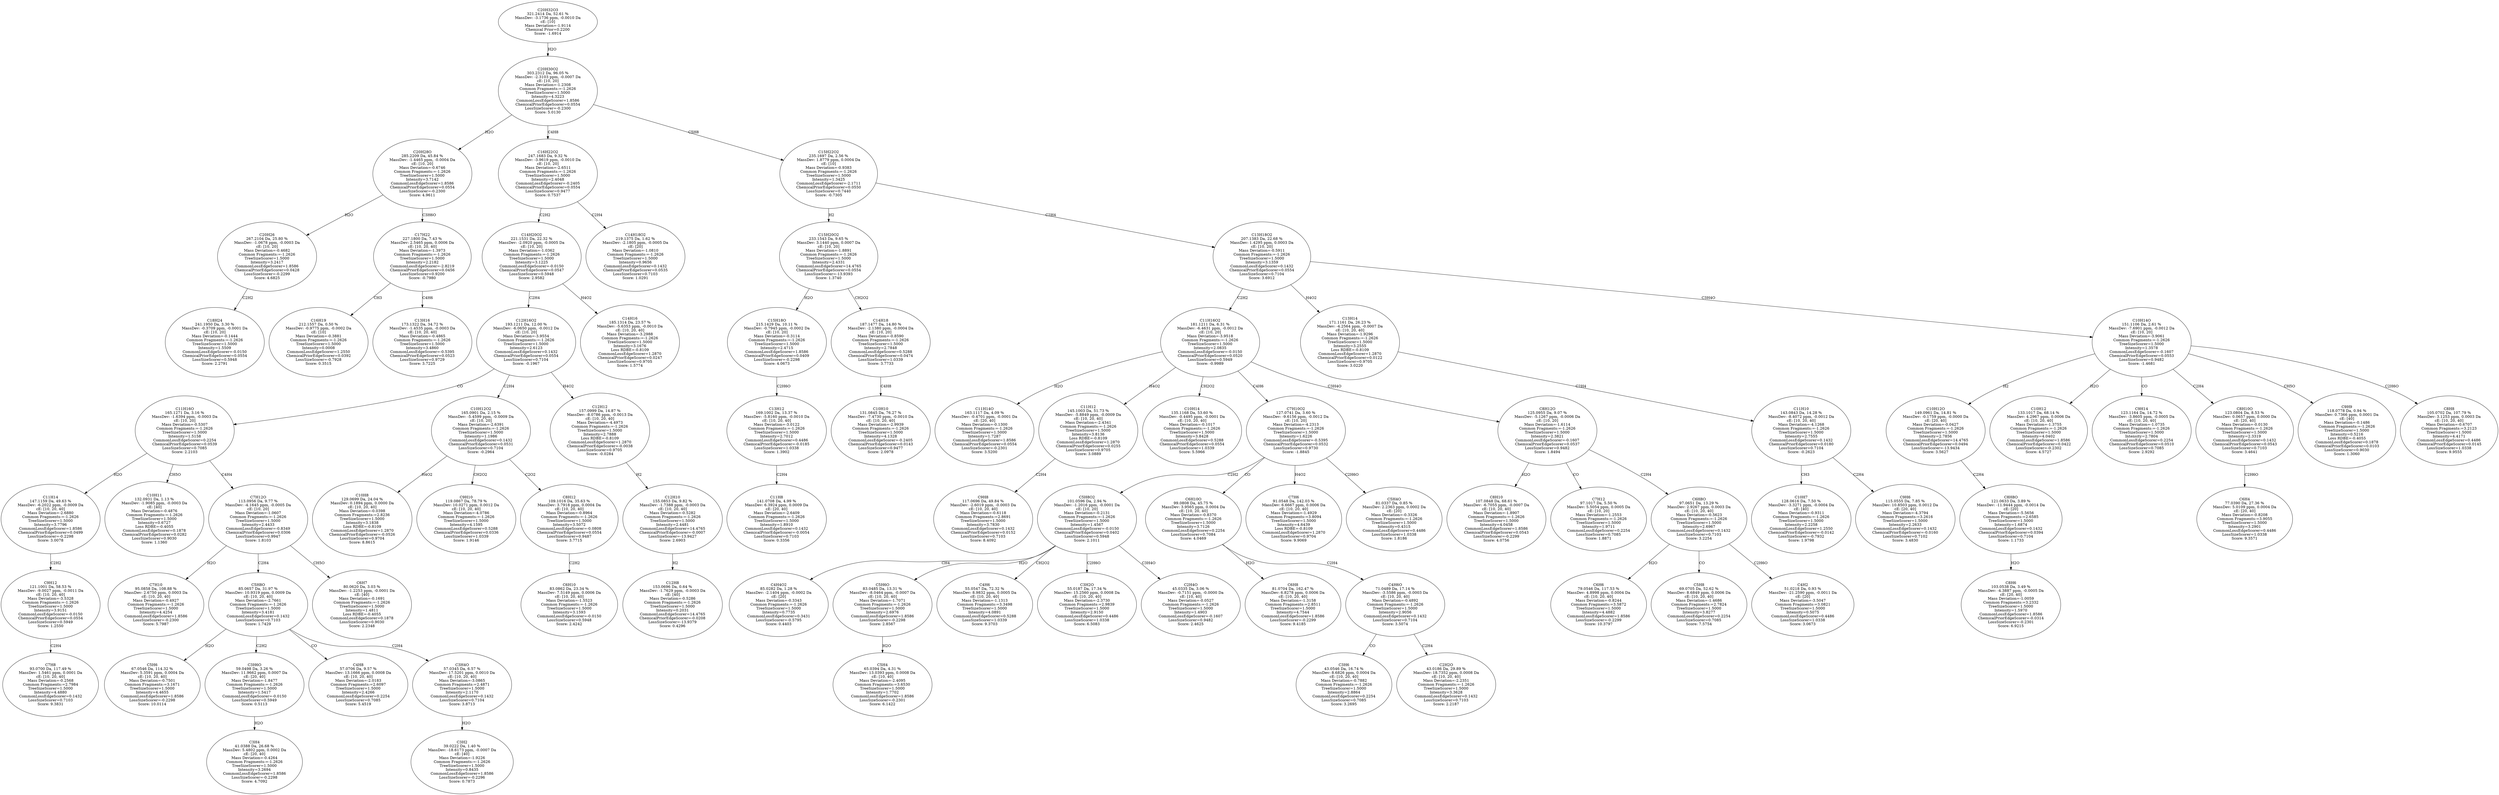 strict digraph {
v1 [label="C18H24\n241.1950 Da, 3.30 %\nMassDev: -0.3709 ppm, -0.0001 Da\ncE: [10, 20]\nMass Deviation=-0.1444\nCommon Fragments:=-1.2626\nTreeSizeScorer=1.5000\nIntensity=1.5509\nCommonLossEdgeScorer=-0.0150\nChemicalPriorEdgeScorer=0.0554\nLossSizeScorer=0.5948\nScore: 2.2791"];
v2 [label="C20H26\n267.2104 Da, 25.80 %\nMassDev: -1.0678 ppm, -0.0003 Da\ncE: [10, 20]\nMass Deviation=-0.4682\nCommon Fragments:=-1.2626\nTreeSizeScorer=1.5000\nIntensity=3.2417\nCommonLossEdgeScorer=1.8586\nChemicalPriorEdgeScorer=0.0428\nLossSizeScorer=-0.2299\nScore: 4.6825"];
v3 [label="C16H19\n212.1557 Da, 0.50 %\nMassDev: -0.9775 ppm, -0.0002 Da\ncE: [10]\nMass Deviation=-0.3881\nCommon Fragments:=-1.2626\nTreeSizeScorer=1.5000\nIntensity=0.0008\nCommonLossEdgeScorer=1.2550\nChemicalPriorEdgeScorer=0.0392\nLossSizeScorer=-0.7928\nScore: 0.3515"];
v4 [label="C13H16\n173.1322 Da, 34.72 %\nMassDev: -1.4535 ppm, -0.0003 Da\ncE: [10, 20, 40]\nMass Deviation=-0.4865\nCommon Fragments:=-1.2626\nTreeSizeScorer=1.5000\nIntensity=3.4860\nCommonLossEdgeScorer=-0.5395\nChemicalPriorEdgeScorer=0.0523\nLossSizeScorer=0.9729\nScore: 3.7225"];
v5 [label="C17H22\n227.1800 Da, 7.43 %\nMassDev: 2.5465 ppm, 0.0006 Da\ncE: [10, 20, 40]\nMass Deviation=-1.3973\nCommon Fragments:=-1.2626\nTreeSizeScorer=1.5000\nIntensity=2.2182\nCommonLossEdgeScorer=-2.8219\nChemicalPriorEdgeScorer=0.0456\nLossSizeScorer=0.9200\nScore: -0.7980"];
v6 [label="C20H28O\n285.2209 Da, 45.84 %\nMassDev: -1.4465 ppm, -0.0004 Da\ncE: [10, 20]\nMass Deviation=-0.6746\nCommon Fragments:=-1.2626\nTreeSizeScorer=1.5000\nIntensity=3.7142\nCommonLossEdgeScorer=1.8586\nChemicalPriorEdgeScorer=0.0554\nLossSizeScorer=-0.2300\nScore: 4.9611"];
v7 [label="C7H8\n93.0700 Da, 117.49 %\nMassDev: 1.5461 ppm, 0.0001 Da\ncE: [10, 20, 40]\nMass Deviation=-0.2568\nCommon Fragments:=2.7984\nTreeSizeScorer=1.5000\nIntensity=4.4880\nCommonLossEdgeScorer=0.1432\nLossSizeScorer=0.7103\nScore: 9.3831"];
v8 [label="C9H12\n121.1001 Da, 58.53 %\nMassDev: -9.0027 ppm, -0.0011 Da\ncE: [10, 20, 40]\nMass Deviation=-3.5328\nCommon Fragments:=-1.2626\nTreeSizeScorer=1.5000\nIntensity=3.9151\nCommonLossEdgeScorer=-0.0150\nChemicalPriorEdgeScorer=0.0554\nLossSizeScorer=0.5949\nScore: 1.2550"];
v9 [label="C11H14\n147.1159 Da, 49.63 %\nMassDev: -6.2022 ppm, -0.0009 Da\ncE: [10, 20, 40]\nMass Deviation=-2.6880\nCommon Fragments:=-1.2626\nTreeSizeScorer=1.5000\nIntensity=3.7796\nCommonLossEdgeScorer=1.8586\nChemicalPriorEdgeScorer=0.0499\nLossSizeScorer=-0.2298\nScore: 3.0078"];
v10 [label="C10H11\n132.0931 Da, 1.13 %\nMassDev: -1.9085 ppm, -0.0003 Da\ncE: [40]\nMass Deviation=-0.4876\nCommon Fragments:=-1.2626\nTreeSizeScorer=1.5000\nIntensity=0.6727\nLoss RDBE=-0.4055\nCommonLossEdgeScorer=0.1878\nChemicalPriorEdgeScorer=0.0282\nLossSizeScorer=0.9030\nScore: 1.1360"];
v11 [label="C7H10\n95.0858 Da, 108.88 %\nMassDev: 2.6750 ppm, 0.0003 Da\ncE: [10, 20, 40]\nMass Deviation=-0.4927\nCommon Fragments:=-1.2626\nTreeSizeScorer=1.5000\nIntensity=4.4254\nCommonLossEdgeScorer=1.8586\nLossSizeScorer=-0.2300\nScore: 5.7987"];
v12 [label="C5H6\n67.0546 Da, 114.32 %\nMassDev: 5.3591 ppm, 0.0004 Da\ncE: [10, 20, 40]\nMass Deviation=-0.7501\nCommon Fragments:=3.1671\nTreeSizeScorer=1.5000\nIntensity=4.4655\nCommonLossEdgeScorer=1.8586\nLossSizeScorer=-0.2298\nScore: 10.0114"];
v13 [label="C3H4\n41.0388 Da, 26.68 %\nMassDev: 5.4802 ppm, 0.0002 Da\ncE: [20, 40]\nMass Deviation=-0.4264\nCommon Fragments:=-1.2626\nTreeSizeScorer=1.5000\nIntensity=3.2694\nCommonLossEdgeScorer=1.8586\nLossSizeScorer=-0.2298\nScore: 4.7092"];
v14 [label="C3H6O\n59.0498 Da, 3.26 %\nMassDev: 11.9662 ppm, 0.0007 Da\ncE: [20, 40]\nMass Deviation=-1.8477\nCommon Fragments:=-1.2626\nTreeSizeScorer=1.5000\nIntensity=1.5417\nCommonLossEdgeScorer=-0.0150\nLossSizeScorer=0.5949\nScore: 0.5113"];
v15 [label="C4H8\n57.0706 Da, 9.57 %\nMassDev: 13.1666 ppm, 0.0008 Da\ncE: [10, 20, 40]\nMass Deviation=-2.0183\nCommon Fragments:=2.6097\nTreeSizeScorer=1.5000\nIntensity=2.4266\nCommonLossEdgeScorer=0.2254\nLossSizeScorer=0.7085\nScore: 5.4519"];
v16 [label="C3H2\n39.0222 Da, 1.40 %\nMassDev: -18.6173 ppm, -0.0007 Da\ncE: [40]\nMass Deviation=-1.9226\nCommon Fragments:=-1.2626\nTreeSizeScorer=1.5000\nIntensity=0.8435\nCommonLossEdgeScorer=1.8586\nLossSizeScorer=-0.2296\nScore: 0.7873"];
v17 [label="C3H4O\n57.0345 Da, 6.57 %\nMassDev: 17.5201 ppm, 0.0010 Da\ncE: [10, 20, 40]\nMass Deviation=-3.0865\nCommon Fragments:=2.4871\nTreeSizeScorer=1.5000\nIntensity=2.1170\nCommonLossEdgeScorer=0.1432\nLossSizeScorer=0.7104\nScore: 3.8713"];
v18 [label="C5H8O\n85.0657 Da, 31.97 %\nMassDev: 10.9319 ppm, 0.0009 Da\ncE: [10, 20, 40]\nMass Deviation=-2.7661\nCommon Fragments:=-1.2626\nTreeSizeScorer=1.5000\nIntensity=3.4181\nCommonLossEdgeScorer=0.1432\nLossSizeScorer=0.7103\nScore: 1.7429"];
v19 [label="C6H7\n80.0620 Da, 3.03 %\nMassDev: -1.2253 ppm, -0.0001 Da\ncE: [40]\nMass Deviation=-0.1691\nCommon Fragments:=-1.2626\nTreeSizeScorer=1.5000\nIntensity=1.4811\nLoss RDBE=-0.4055\nCommonLossEdgeScorer=0.1878\nLossSizeScorer=0.9030\nScore: 2.2348"];
v20 [label="C7H12O\n113.0956 Da, 9.77 %\nMassDev: -4.1645 ppm, -0.0005 Da\ncE: [10, 20]\nMass Deviation=-1.0607\nCommon Fragments:=-1.2626\nTreeSizeScorer=1.5000\nIntensity=2.4433\nCommonLossEdgeScorer=-0.8349\nChemicalPriorEdgeScorer=0.0306\nLossSizeScorer=0.9947\nScore: 1.8103"];
v21 [label="C11H16O\n165.1271 Da, 3.16 %\nMassDev: -1.6394 ppm, -0.0003 Da\ncE: [10, 20]\nMass Deviation=-0.5307\nCommon Fragments:=-1.2626\nTreeSizeScorer=1.5000\nIntensity=1.5158\nCommonLossEdgeScorer=0.2254\nChemicalPriorEdgeScorer=0.0539\nLossSizeScorer=0.7085\nScore: 2.2103"];
v22 [label="C10H8\n129.0699 Da, 24.04 %\nMassDev: 0.1894 ppm, 0.0000 Da\ncE: [10, 20, 40]\nMass Deviation=-0.0398\nCommon Fragments:=2.8236\nTreeSizeScorer=1.5000\nIntensity=3.1838\nLoss RDBE=-0.8109\nCommonLossEdgeScorer=1.2870\nChemicalPriorEdgeScorer=-0.0526\nLossSizeScorer=0.9704\nScore: 8.8615"];
v23 [label="C9H10\n119.0867 Da, 78.79 %\nMassDev: 10.0271 ppm, 0.0012 Da\ncE: [10, 20, 40]\nMass Deviation=-4.0786\nCommon Fragments:=-1.2626\nTreeSizeScorer=1.5000\nIntensity=4.1595\nCommonLossEdgeScorer=0.5288\nChemicalPriorEdgeScorer=0.0336\nLossSizeScorer=1.0339\nScore: 1.9146"];
v24 [label="C6H10\n83.0862 Da, 23.34 %\nMassDev: 7.5149 ppm, 0.0006 Da\ncE: [10, 20, 40]\nMass Deviation=-1.5523\nCommon Fragments:=-1.2626\nTreeSizeScorer=1.5000\nIntensity=3.1593\nCommonLossEdgeScorer=-0.0150\nLossSizeScorer=0.5948\nScore: 2.4242"];
v25 [label="C8H12\n109.1016 Da, 35.63 %\nMassDev: 3.7918 ppm, 0.0004 Da\ncE: [10, 20, 40]\nMass Deviation=-0.8964\nCommon Fragments:=-1.2626\nTreeSizeScorer=1.5000\nIntensity=3.5072\nCommonLossEdgeScorer=-0.0808\nChemicalPriorEdgeScorer=0.0554\nLossSizeScorer=0.9487\nScore: 3.7715"];
v26 [label="C10H12O2\n165.0901 Da, 2.15 %\nMassDev: -5.4599 ppm, -0.0009 Da\ncE: [10, 20]\nMass Deviation=-2.6391\nCommon Fragments:=-1.2626\nTreeSizeScorer=1.5000\nIntensity=1.1986\nCommonLossEdgeScorer=0.1432\nChemicalPriorEdgeScorer=0.0531\nLossSizeScorer=0.7104\nScore: -0.2964"];
v27 [label="C12H8\n153.0696 Da, 0.64 %\nMassDev: -1.7629 ppm, -0.0003 Da\ncE: [40]\nMass Deviation=-0.5286\nCommon Fragments:=-1.2626\nTreeSizeScorer=1.5000\nIntensity=0.2031\nCommonLossEdgeScorer=14.4765\nChemicalPriorEdgeScorer=-0.0208\nLossSizeScorer=-13.9379\nScore: 0.4296"];
v28 [label="C12H10\n155.0853 Da, 9.82 %\nMassDev: -1.7388 ppm, -0.0003 Da\ncE: [10, 20, 40]\nMass Deviation=-0.5282\nCommon Fragments:=-1.2626\nTreeSizeScorer=1.5000\nIntensity=2.4481\nCommonLossEdgeScorer=14.4765\nChemicalPriorEdgeScorer=-0.0007\nLossSizeScorer=-13.9427\nScore: 2.6903"];
v29 [label="C12H12\n157.0999 Da, 14.87 %\nMassDev: -8.0786 ppm, -0.0013 Da\ncE: [10, 20, 40]\nMass Deviation=-4.4973\nCommon Fragments:=-1.2626\nTreeSizeScorer=1.5000\nIntensity=2.7888\nLoss RDBE=-0.8109\nCommonLossEdgeScorer=1.2870\nChemicalPriorEdgeScorer=-0.0038\nLossSizeScorer=0.9705\nScore: -0.0284"];
v30 [label="C12H16O2\n193.1211 Da, 12.00 %\nMassDev: -6.0650 ppm, -0.0012 Da\ncE: [10, 20]\nMass Deviation=-3.9554\nCommon Fragments:=-1.2626\nTreeSizeScorer=1.5000\nIntensity=2.6123\nCommonLossEdgeScorer=0.1432\nChemicalPriorEdgeScorer=0.0554\nLossSizeScorer=0.7104\nScore: -0.1967"];
v31 [label="C14H16\n185.1314 Da, 23.57 %\nMassDev: -5.6353 ppm, -0.0010 Da\ncE: [10, 20, 40]\nMass Deviation=-3.2988\nCommon Fragments:=-1.2626\nTreeSizeScorer=1.5000\nIntensity=3.1676\nLoss RDBE=-0.8109\nCommonLossEdgeScorer=1.2870\nChemicalPriorEdgeScorer=0.0247\nLossSizeScorer=0.9705\nScore: 1.5774"];
v32 [label="C14H20O2\n221.1531 Da, 22.32 %\nMassDev: -2.0920 ppm, -0.0005 Da\ncE: [10, 20]\nMass Deviation=-1.0362\nCommon Fragments:=-1.2626\nTreeSizeScorer=1.5000\nIntensity=3.1225\nCommonLossEdgeScorer=-0.0150\nChemicalPriorEdgeScorer=0.0547\nLossSizeScorer=0.5948\nScore: 2.9582"];
v33 [label="C14H18O2\n219.1375 Da, 1.62 %\nMassDev: -2.1805 ppm, -0.0005 Da\ncE: [20]\nMass Deviation=-1.0810\nCommon Fragments:=-1.2626\nTreeSizeScorer=1.5000\nIntensity=0.9656\nCommonLossEdgeScorer=0.1432\nChemicalPriorEdgeScorer=0.0535\nLossSizeScorer=0.7103\nScore: 1.0291"];
v34 [label="C16H22O2\n247.1683 Da, 9.32 %\nMassDev: -3.9619 ppm, -0.0010 Da\ncE: [10, 20]\nMass Deviation=-2.6511\nCommon Fragments:=-1.2626\nTreeSizeScorer=1.5000\nIntensity=2.4048\nCommonLossEdgeScorer=-0.2405\nChemicalPriorEdgeScorer=0.0554\nLossSizeScorer=0.9477\nScore: 0.7537"];
v35 [label="C11H8\n141.0708 Da, 4.99 %\nMassDev: 6.3924 ppm, 0.0009 Da\ncE: [20, 40]\nMass Deviation=-2.6409\nCommon Fragments:=-1.2626\nTreeSizeScorer=1.5000\nIntensity=1.8910\nCommonLossEdgeScorer=0.1432\nChemicalPriorEdgeScorer=-0.0054\nLossSizeScorer=0.7103\nScore: 0.3356"];
v36 [label="C13H12\n169.1002 Da, 13.37 %\nMassDev: -5.8160 ppm, -0.0010 Da\ncE: [10, 20, 40]\nMass Deviation=-3.0122\nCommon Fragments:=-1.2626\nTreeSizeScorer=1.5000\nIntensity=2.7012\nCommonLossEdgeScorer=0.4486\nChemicalPriorEdgeScorer=-0.0185\nLossSizeScorer=1.0338\nScore: 1.3902"];
v37 [label="C15H18O\n215.1429 Da, 10.11 %\nMassDev: -0.7945 ppm, -0.0002 Da\ncE: [10, 20]\nMass Deviation=-0.3114\nCommon Fragments:=-1.2626\nTreeSizeScorer=1.5000\nIntensity=2.4715\nCommonLossEdgeScorer=1.8586\nChemicalPriorEdgeScorer=0.0409\nLossSizeScorer=-0.2298\nScore: 4.0673"];
v38 [label="C10H10\n131.0845 Da, 76.27 %\nMassDev: -7.4730 ppm, -0.0010 Da\ncE: [10, 20, 40]\nMass Deviation=-2.9939\nCommon Fragments:=-1.2626\nTreeSizeScorer=1.5000\nIntensity=4.1328\nCommonLossEdgeScorer=-0.2405\nChemicalPriorEdgeScorer=0.0143\nLossSizeScorer=0.9477\nScore: 2.0978"];
v39 [label="C14H18\n187.1477 Da, 14.80 %\nMassDev: -2.1380 ppm, -0.0004 Da\ncE: [10, 20]\nMass Deviation=-0.8590\nCommon Fragments:=-1.2626\nTreeSizeScorer=1.5000\nIntensity=2.7848\nCommonLossEdgeScorer=0.5288\nChemicalPriorEdgeScorer=0.0474\nLossSizeScorer=1.0339\nScore: 3.7733"];
v40 [label="C15H20O2\n233.1543 Da, 9.65 %\nMassDev: 3.1440 ppm, 0.0007 Da\ncE: [10, 20]\nMass Deviation=-1.8891\nCommon Fragments:=-1.2626\nTreeSizeScorer=1.5000\nIntensity=2.4331\nCommonLossEdgeScorer=14.4765\nChemicalPriorEdgeScorer=0.0554\nLossSizeScorer=-13.9393\nScore: 1.3740"];
v41 [label="C11H14O\n163.1117 Da, 4.09 %\nMassDev: -0.4701 ppm, -0.0001 Da\ncE: [20, 40]\nMass Deviation=-0.1300\nCommon Fragments:=-1.2626\nTreeSizeScorer=1.5000\nIntensity=1.7287\nCommonLossEdgeScorer=1.8586\nChemicalPriorEdgeScorer=0.0554\nLossSizeScorer=-0.2301\nScore: 3.5200"];
v42 [label="C9H8\n117.0696 Da, 49.84 %\nMassDev: -2.6019 ppm, -0.0003 Da\ncE: [10, 20, 40]\nMass Deviation=-0.6118\nCommon Fragments:=2.8691\nTreeSizeScorer=1.5000\nIntensity=3.7830\nCommonLossEdgeScorer=0.1432\nChemicalPriorEdgeScorer=0.0152\nLossSizeScorer=0.7103\nScore: 8.4092"];
v43 [label="C11H12\n145.1003 Da, 51.73 %\nMassDev: -5.8849 ppm, -0.0009 Da\ncE: [10, 20, 40]\nMass Deviation=-2.4341\nCommon Fragments:=-1.2626\nTreeSizeScorer=1.5000\nIntensity=3.8136\nLoss RDBE=-0.8109\nCommonLossEdgeScorer=1.2870\nChemicalPriorEdgeScorer=0.0255\nLossSizeScorer=0.9705\nScore: 3.0889"];
v44 [label="C10H14\n135.1168 Da, 53.60 %\nMassDev: -0.4495 ppm, -0.0001 Da\ncE: [10, 20, 40]\nMass Deviation=-0.1017\nCommon Fragments:=-1.2626\nTreeSizeScorer=1.5000\nIntensity=3.8428\nCommonLossEdgeScorer=0.5288\nChemicalPriorEdgeScorer=0.0554\nLossSizeScorer=1.0339\nScore: 5.5966"];
v45 [label="C4H4O2\n85.0282 Da, 1.28 %\nMassDev: -2.1404 ppm, -0.0002 Da\ncE: [20]\nMass Deviation=-0.3343\nCommon Fragments:=-1.2626\nTreeSizeScorer=1.5000\nIntensity=0.7735\nCommonLossEdgeScorer=0.3431\nLossSizeScorer=-0.5795\nScore: 0.4403"];
v46 [label="C5H4\n65.0394 Da, 4.31 %\nMassDev: 13.0393 ppm, 0.0008 Da\ncE: [10, 40]\nMass Deviation=-2.4095\nCommon Fragments:=3.6530\nTreeSizeScorer=1.5000\nIntensity=1.7702\nCommonLossEdgeScorer=1.8586\nLossSizeScorer=-0.2301\nScore: 6.1422"];
v47 [label="C5H6O\n83.0485 Da, 13.31 %\nMassDev: -8.0464 ppm, -0.0007 Da\ncE: [10, 20, 40]\nMass Deviation=-1.7071\nCommon Fragments:=-1.2626\nTreeSizeScorer=1.5000\nIntensity=2.6976\nCommonLossEdgeScorer=1.8586\nLossSizeScorer=-0.2298\nScore: 2.8567"];
v48 [label="C4H6\n55.0547 Da, 72.32 %\nMassDev: 8.9832 ppm, 0.0005 Da\ncE: [10, 20, 40]\nMass Deviation=-1.1313\nCommon Fragments:=3.3498\nTreeSizeScorer=1.5000\nIntensity=4.0891\nCommonLossEdgeScorer=0.5288\nLossSizeScorer=1.0339\nScore: 9.3703"];
v49 [label="C3H2O\n55.0187 Da, 17.34 %\nMassDev: 15.2560 ppm, 0.0008 Da\ncE: [10, 20, 40]\nMass Deviation=-2.3730\nCommon Fragments:=2.9839\nTreeSizeScorer=1.5000\nIntensity=2.9150\nCommonLossEdgeScorer=0.4486\nLossSizeScorer=1.0338\nScore: 6.5083"];
v50 [label="C2H4O\n45.0335 Da, 3.06 %\nMassDev: -0.7151 ppm, -0.0000 Da\ncE: [10, 40]\nMass Deviation=-0.0527\nCommon Fragments:=-1.2626\nTreeSizeScorer=1.5000\nIntensity=1.4903\nCommonLossEdgeScorer=-0.1607\nLossSizeScorer=0.9482\nScore: 2.4625"];
v51 [label="C5H8O2\n101.0596 Da, 2.94 %\nMassDev: -1.2016 ppm, -0.0001 Da\ncE: [10, 20]\nMass Deviation=-0.2131\nCommon Fragments:=-1.2626\nTreeSizeScorer=1.5000\nIntensity=1.4567\nCommonLossEdgeScorer=-0.0150\nChemicalPriorEdgeScorer=0.0402\nLossSizeScorer=0.5948\nScore: 2.1011"];
v52 [label="C6H8\n81.0704 Da, 162.47 %\nMassDev: 6.8278 ppm, 0.0006 Da\ncE: [10, 20, 40]\nMass Deviation=-1.3158\nCommon Fragments:=2.8511\nTreeSizeScorer=1.5000\nIntensity=4.7544\nCommonLossEdgeScorer=1.8586\nLossSizeScorer=-0.2299\nScore: 9.4185"];
v53 [label="C3H6\n43.0546 Da, 16.74 %\nMassDev: 8.6826 ppm, 0.0004 Da\ncE: [10, 20, 40]\nMass Deviation=-0.7882\nCommon Fragments:=-1.2626\nTreeSizeScorer=1.5000\nIntensity=2.8864\nCommonLossEdgeScorer=0.2254\nLossSizeScorer=0.7085\nScore: 3.2695"];
v54 [label="C2H2O\n43.0186 Da, 29.89 %\nMassDev: 18.7352 ppm, 0.0008 Da\ncE: [10, 20, 40]\nMass Deviation=-2.2351\nCommon Fragments:=-1.2626\nTreeSizeScorer=1.5000\nIntensity=3.3628\nCommonLossEdgeScorer=0.1432\nLossSizeScorer=0.7103\nScore: 2.2187"];
v55 [label="C4H6O\n71.0489 Da, 17.14 %\nMassDev: -3.5586 ppm, -0.0003 Da\ncE: [10, 20, 40]\nMass Deviation=-0.4892\nCommon Fragments:=-1.2626\nTreeSizeScorer=1.5000\nIntensity=2.9056\nCommonLossEdgeScorer=0.1432\nLossSizeScorer=0.7104\nScore: 3.5074"];
v56 [label="C6H10O\n99.0808 Da, 45.75 %\nMassDev: 3.9565 ppm, 0.0004 Da\ncE: [10, 20, 40]\nMass Deviation=-0.8370\nCommon Fragments:=-1.2626\nTreeSizeScorer=1.5000\nIntensity=3.7126\nCommonLossEdgeScorer=0.2254\nLossSizeScorer=0.7084\nScore: 4.0469"];
v57 [label="C7H6\n91.0548 Da, 142.03 %\nMassDev: 6.6667 ppm, 0.0006 Da\ncE: [10, 20, 40]\nMass Deviation=-1.4929\nCommon Fragments:=3.8094\nTreeSizeScorer=1.5000\nIntensity=4.6439\nLoss RDBE=-0.8109\nCommonLossEdgeScorer=1.2870\nLossSizeScorer=0.9704\nScore: 9.9069"];
v58 [label="C5H4O\n81.0337 Da, 0.85 %\nMassDev: 2.2363 ppm, 0.0002 Da\ncE: [20]\nMass Deviation=-0.3326\nCommon Fragments:=-1.2626\nTreeSizeScorer=1.5000\nIntensity=0.4315\nCommonLossEdgeScorer=0.4486\nLossSizeScorer=1.0338\nScore: 1.8186"];
v59 [label="C7H10O2\n127.0741 Da, 3.60 %\nMassDev: -9.6156 ppm, -0.0012 Da\ncE: [10, 20]\nMass Deviation=-4.2313\nCommon Fragments:=-1.2626\nTreeSizeScorer=1.5000\nIntensity=1.6226\nCommonLossEdgeScorer=-0.5395\nChemicalPriorEdgeScorer=0.0532\nLossSizeScorer=0.9730\nScore: -1.8845"];
v60 [label="C8H10\n107.0848 Da, 68.61 %\nMassDev: -6.7055 ppm, -0.0007 Da\ncE: [10, 20, 40]\nMass Deviation=-1.8907\nCommon Fragments:=-1.2626\nTreeSizeScorer=1.5000\nIntensity=4.0458\nCommonLossEdgeScorer=1.8586\nChemicalPriorEdgeScorer=0.0543\nLossSizeScorer=-0.2299\nScore: 4.0756"];
v61 [label="C7H12\n97.1017 Da, 5.50 %\nMassDev: 5.5054 ppm, 0.0005 Da\ncE: [10, 20]\nMass Deviation=-1.2553\nCommon Fragments:=-1.2626\nTreeSizeScorer=1.5000\nIntensity=1.9711\nCommonLossEdgeScorer=0.2254\nLossSizeScorer=0.7085\nScore: 1.8871"];
v62 [label="C6H6\n79.0546 Da, 117.53 %\nMassDev: 4.8998 ppm, 0.0004 Da\ncE: [10, 20, 40]\nMass Deviation=-0.8244\nCommon Fragments:=3.5872\nTreeSizeScorer=1.5000\nIntensity=4.4882\nCommonLossEdgeScorer=1.8586\nLossSizeScorer=-0.2299\nScore: 10.3797"];
v63 [label="C5H8\n69.0705 Da, 52.62 %\nMassDev: 8.6849 ppm, 0.0006 Da\ncE: [10, 20, 40]\nMass Deviation=-1.4686\nCommon Fragments:=2.7824\nTreeSizeScorer=1.5000\nIntensity=3.8277\nCommonLossEdgeScorer=0.2254\nLossSizeScorer=0.7085\nScore: 7.5754"];
v64 [label="C4H2\n51.0218 Da, 0.93 %\nMassDev: -21.2590 ppm, -0.0011 Da\ncE: [20]\nMass Deviation=-3.5047\nCommon Fragments:=3.0821\nTreeSizeScorer=1.5000\nIntensity=0.5075\nCommonLossEdgeScorer=0.4486\nLossSizeScorer=1.0338\nScore: 3.0673"];
v65 [label="C6H8O\n97.0651 Da, 13.29 %\nMassDev: 2.9267 ppm, 0.0003 Da\ncE: [10, 20, 40]\nMass Deviation=-0.5623\nCommon Fragments:=-1.2626\nTreeSizeScorer=1.5000\nIntensity=2.6967\nCommonLossEdgeScorer=0.1432\nLossSizeScorer=0.7103\nScore: 3.2254"];
v66 [label="C8H12O\n125.0955 Da, 9.07 %\nMassDev: -5.1267 ppm, -0.0006 Da\ncE: [10, 20]\nMass Deviation=-1.6114\nCommon Fragments:=-1.2626\nTreeSizeScorer=1.5000\nIntensity=2.3821\nCommonLossEdgeScorer=-0.1607\nChemicalPriorEdgeScorer=0.0537\nLossSizeScorer=0.9482\nScore: 1.8494"];
v67 [label="C11H16O2\n181.1211 Da, 6.31 %\nMassDev: -6.4631 ppm, -0.0012 Da\ncE: [10, 20]\nMass Deviation=-3.9518\nCommon Fragments:=-1.2626\nTreeSizeScorer=1.5000\nIntensity=2.0835\nCommonLossEdgeScorer=-0.0150\nChemicalPriorEdgeScorer=0.0520\nLossSizeScorer=0.5949\nScore: -0.9989"];
v68 [label="C10H7\n128.0616 Da, 7.50 %\nMassDev: -3.3271 ppm, -0.0004 Da\ncE: [40]\nMass Deviation=-0.9311\nCommon Fragments:=-1.2626\nTreeSizeScorer=1.5000\nIntensity=2.2258\nCommonLossEdgeScorer=1.2550\nChemicalPriorEdgeScorer=-0.0142\nLossSizeScorer=-0.7932\nScore: 1.9798"];
v69 [label="C9H6\n115.0555 Da, 7.85 %\nMassDev: 10.8503 ppm, 0.0012 Da\ncE: [20, 40]\nMass Deviation=-4.3794\nCommon Fragments:=3.2616\nTreeSizeScorer=1.5000\nIntensity=2.2633\nCommonLossEdgeScorer=0.1432\nChemicalPriorEdgeScorer=-0.0160\nLossSizeScorer=0.7102\nScore: 3.4830"];
v70 [label="C11H10\n143.0843 Da, 14.28 %\nMassDev: -8.4072 ppm, -0.0012 Da\ncE: [10, 20, 40]\nMass Deviation=-4.1268\nCommon Fragments:=-1.2626\nTreeSizeScorer=1.5000\nIntensity=2.7555\nCommonLossEdgeScorer=0.1432\nChemicalPriorEdgeScorer=0.0180\nLossSizeScorer=0.7104\nScore: -0.2623"];
v71 [label="C13H14\n171.1161 Da, 26.23 %\nMassDev: -4.2564 ppm, -0.0007 Da\ncE: [10, 20, 40]\nMass Deviation=-1.9296\nCommon Fragments:=-1.2626\nTreeSizeScorer=1.5000\nIntensity=3.2555\nLoss RDBE=-0.8109\nCommonLossEdgeScorer=1.2870\nChemicalPriorEdgeScorer=0.0122\nLossSizeScorer=0.9705\nScore: 3.0220"];
v72 [label="C8H6\n103.0538 Da, 3.49 %\nMassDev: -4.3887 ppm, -0.0005 Da\ncE: [20, 40]\nMass Deviation=-1.0059\nCommon Fragments:=3.2332\nTreeSizeScorer=1.5000\nIntensity=1.5970\nCommonLossEdgeScorer=1.8586\nChemicalPriorEdgeScorer=-0.0314\nLossSizeScorer=-0.2301\nScore: 6.9215"];
v73 [label="C8H8O\n121.0633 Da, 3.89 %\nMassDev: -11.9444 ppm, -0.0014 Da\ncE: [20]\nMass Deviation=-5.5656\nCommon Fragments:=2.6585\nTreeSizeScorer=1.5000\nIntensity=1.6874\nCommonLossEdgeScorer=0.1432\nChemicalPriorEdgeScorer=0.0394\nLossSizeScorer=0.7104\nScore: 1.1733"];
v74 [label="C10H12O\n149.0961 Da, 14.81 %\nMassDev: -0.1759 ppm, -0.0000 Da\ncE: [20, 40]\nMass Deviation=-0.0427\nCommon Fragments:=-1.2626\nTreeSizeScorer=1.5000\nIntensity=2.7856\nCommonLossEdgeScorer=14.4765\nChemicalPriorEdgeScorer=0.0494\nLossSizeScorer=-13.9434\nScore: 3.5627"];
v75 [label="C10H12\n133.1017 Da, 68.14 %\nMassDev: 4.2967 ppm, 0.0006 Da\ncE: [10, 20, 40]\nMass Deviation=-1.3755\nCommon Fragments:=-1.2626\nTreeSizeScorer=1.5000\nIntensity=4.0402\nCommonLossEdgeScorer=1.8586\nChemicalPriorEdgeScorer=0.0422\nLossSizeScorer=-0.2302\nScore: 4.5727"];
v76 [label="C9H14\n123.1164 Da, 14.72 %\nMassDev: -3.8605 ppm, -0.0005 Da\ncE: [10, 20, 40]\nMass Deviation=-1.0735\nCommon Fragments:=-1.2626\nTreeSizeScorer=1.5000\nIntensity=2.7804\nCommonLossEdgeScorer=0.2254\nChemicalPriorEdgeScorer=0.0510\nLossSizeScorer=0.7085\nScore: 2.9292"];
v77 [label="C6H4\n77.0390 Da, 27.36 %\nMassDev: 5.0109 ppm, 0.0004 Da\ncE: [20, 40]\nMass Deviation=-0.8208\nCommon Fragments:=3.9055\nTreeSizeScorer=1.5000\nIntensity=3.2901\nCommonLossEdgeScorer=0.4486\nLossSizeScorer=1.0338\nScore: 9.3571"];
v78 [label="C8H10O\n123.0804 Da, 8.53 %\nMassDev: 0.0657 ppm, 0.0000 Da\ncE: [20, 40]\nMass Deviation=-0.0130\nCommon Fragments:=-1.2626\nTreeSizeScorer=1.5000\nIntensity=2.3319\nCommonLossEdgeScorer=0.1432\nChemicalPriorEdgeScorer=0.0543\nLossSizeScorer=0.7103\nScore: 3.4641"];
v79 [label="C9H9\n118.0778 Da, 0.94 %\nMassDev: 0.7366 ppm, 0.0001 Da\ncE: [40]\nMass Deviation=-0.1486\nCommon Fragments:=-1.2626\nTreeSizeScorer=1.5000\nIntensity=0.5216\nLoss RDBE=-0.4055\nCommonLossEdgeScorer=0.1878\nChemicalPriorEdgeScorer=0.0103\nLossSizeScorer=0.9030\nScore: 1.3060"];
v80 [label="C8H8\n105.0702 Da, 107.79 %\nMassDev: 3.1253 ppm, 0.0003 Da\ncE: [10, 20, 40]\nMass Deviation=-0.6707\nCommon Fragments:=3.2123\nTreeSizeScorer=1.5000\nIntensity=4.4171\nCommonLossEdgeScorer=0.4486\nChemicalPriorEdgeScorer=0.0145\nLossSizeScorer=1.0338\nScore: 9.9555"];
v81 [label="C10H14O\n151.1106 Da, 2.61 %\nMassDev: -7.6901 ppm, -0.0012 Da\ncE: [10, 20]\nMass Deviation=-3.9061\nCommon Fragments:=-1.2626\nTreeSizeScorer=1.5000\nIntensity=1.3578\nCommonLossEdgeScorer=-0.1607\nChemicalPriorEdgeScorer=0.0553\nLossSizeScorer=0.9482\nScore: -1.4681"];
v82 [label="C13H18O2\n207.1383 Da, 22.68 %\nMassDev: 1.4295 ppm, 0.0003 Da\ncE: [10, 20]\nMass Deviation=-0.5911\nCommon Fragments:=-1.2626\nTreeSizeScorer=1.5000\nIntensity=3.1359\nCommonLossEdgeScorer=0.1432\nChemicalPriorEdgeScorer=0.0554\nLossSizeScorer=0.7104\nScore: 3.6912"];
v83 [label="C15H22O2\n235.1697 Da, 2.56 %\nMassDev: 1.8779 ppm, 0.0004 Da\ncE: [10]\nMass Deviation=-0.9383\nCommon Fragments:=-1.2626\nTreeSizeScorer=1.5000\nIntensity=1.3425\nCommonLossEdgeScorer=-2.1711\nChemicalPriorEdgeScorer=0.0550\nLossSizeScorer=0.7440\nScore: -0.7305"];
v84 [label="C20H30O2\n303.2312 Da, 96.05 %\nMassDev: -2.3103 ppm, -0.0007 Da\ncE: [10, 20]\nMass Deviation=-1.2308\nCommon Fragments:=-1.2626\nTreeSizeScorer=1.5000\nIntensity=4.3223\nCommonLossEdgeScorer=1.8586\nChemicalPriorEdgeScorer=0.0554\nLossSizeScorer=-0.2300\nScore: 5.0130"];
v85 [label="C20H32O3\n321.2414 Da, 52.61 %\nMassDev: -3.1736 ppm, -0.0010 Da\ncE: [10]\nMass Deviation=-1.9114\nChemical Prior=0.2200\nScore: -1.6914"];
v2 -> v1 [label="C2H2"];
v6 -> v2 [label="H2O"];
v5 -> v3 [label="CH3"];
v5 -> v4 [label="C4H6"];
v6 -> v5 [label="C3H6O"];
v84 -> v6 [label="H2O"];
v8 -> v7 [label="C2H4"];
v9 -> v8 [label="C2H2"];
v21 -> v9 [label="H2O"];
v21 -> v10 [label="CH5O"];
v20 -> v11 [label="H2O"];
v18 -> v12 [label="H2O"];
v14 -> v13 [label="H2O"];
v18 -> v14 [label="C2H2"];
v18 -> v15 [label="CO"];
v17 -> v16 [label="H2O"];
v18 -> v17 [label="C2H4"];
v20 -> v18 [label="C2H4"];
v20 -> v19 [label="CH5O"];
v21 -> v20 [label="C4H4"];
v30 -> v21 [label="CO"];
v26 -> v22 [label="H4O2"];
v26 -> v23 [label="CH2O2"];
v25 -> v24 [label="C2H2"];
v26 -> v25 [label="C2O2"];
v30 -> v26 [label="C2H4"];
v28 -> v27 [label="H2"];
v29 -> v28 [label="H2"];
v30 -> v29 [label="H4O2"];
v32 -> v30 [label="C2H4"];
v32 -> v31 [label="H4O2"];
v34 -> v32 [label="C2H2"];
v34 -> v33 [label="C2H4"];
v84 -> v34 [label="C4H8"];
v36 -> v35 [label="C2H4"];
v37 -> v36 [label="C2H6O"];
v40 -> v37 [label="H2O"];
v39 -> v38 [label="C4H8"];
v40 -> v39 [label="CH2O2"];
v83 -> v40 [label="H2"];
v67 -> v41 [label="H2O"];
v43 -> v42 [label="C2H4"];
v67 -> v43 [label="H4O2"];
v67 -> v44 [label="CH2O2"];
v51 -> v45 [label="CH4"];
v47 -> v46 [label="H2O"];
v51 -> v47 [label="H2O"];
v51 -> v48 [label="CH2O2"];
v51 -> v49 [label="C2H6O"];
v51 -> v50 [label="C3H4O"];
v59 -> v51 [label="C2H2"];
v56 -> v52 [label="H2O"];
v55 -> v53 [label="CO"];
v55 -> v54 [label="C2H4"];
v56 -> v55 [label="C2H4"];
v59 -> v56 [label="CO"];
v59 -> v57 [label="H4O2"];
v59 -> v58 [label="C2H6O"];
v67 -> v59 [label="C4H6"];
v66 -> v60 [label="H2O"];
v66 -> v61 [label="CO"];
v65 -> v62 [label="H2O"];
v65 -> v63 [label="CO"];
v65 -> v64 [label="C2H6O"];
v66 -> v65 [label="C2H4"];
v67 -> v66 [label="C3H4O"];
v82 -> v67 [label="C2H2"];
v70 -> v68 [label="CH3"];
v70 -> v69 [label="C2H4"];
v71 -> v70 [label="C2H4"];
v82 -> v71 [label="H4O2"];
v73 -> v72 [label="H2O"];
v74 -> v73 [label="C2H4"];
v81 -> v74 [label="H2"];
v81 -> v75 [label="H2O"];
v81 -> v76 [label="CO"];
v78 -> v77 [label="C2H6O"];
v81 -> v78 [label="C2H4"];
v81 -> v79 [label="CH5O"];
v81 -> v80 [label="C2H6O"];
v82 -> v81 [label="C3H4O"];
v83 -> v82 [label="C2H4"];
v84 -> v83 [label="C5H8"];
v85 -> v84 [label="H2O"];
}